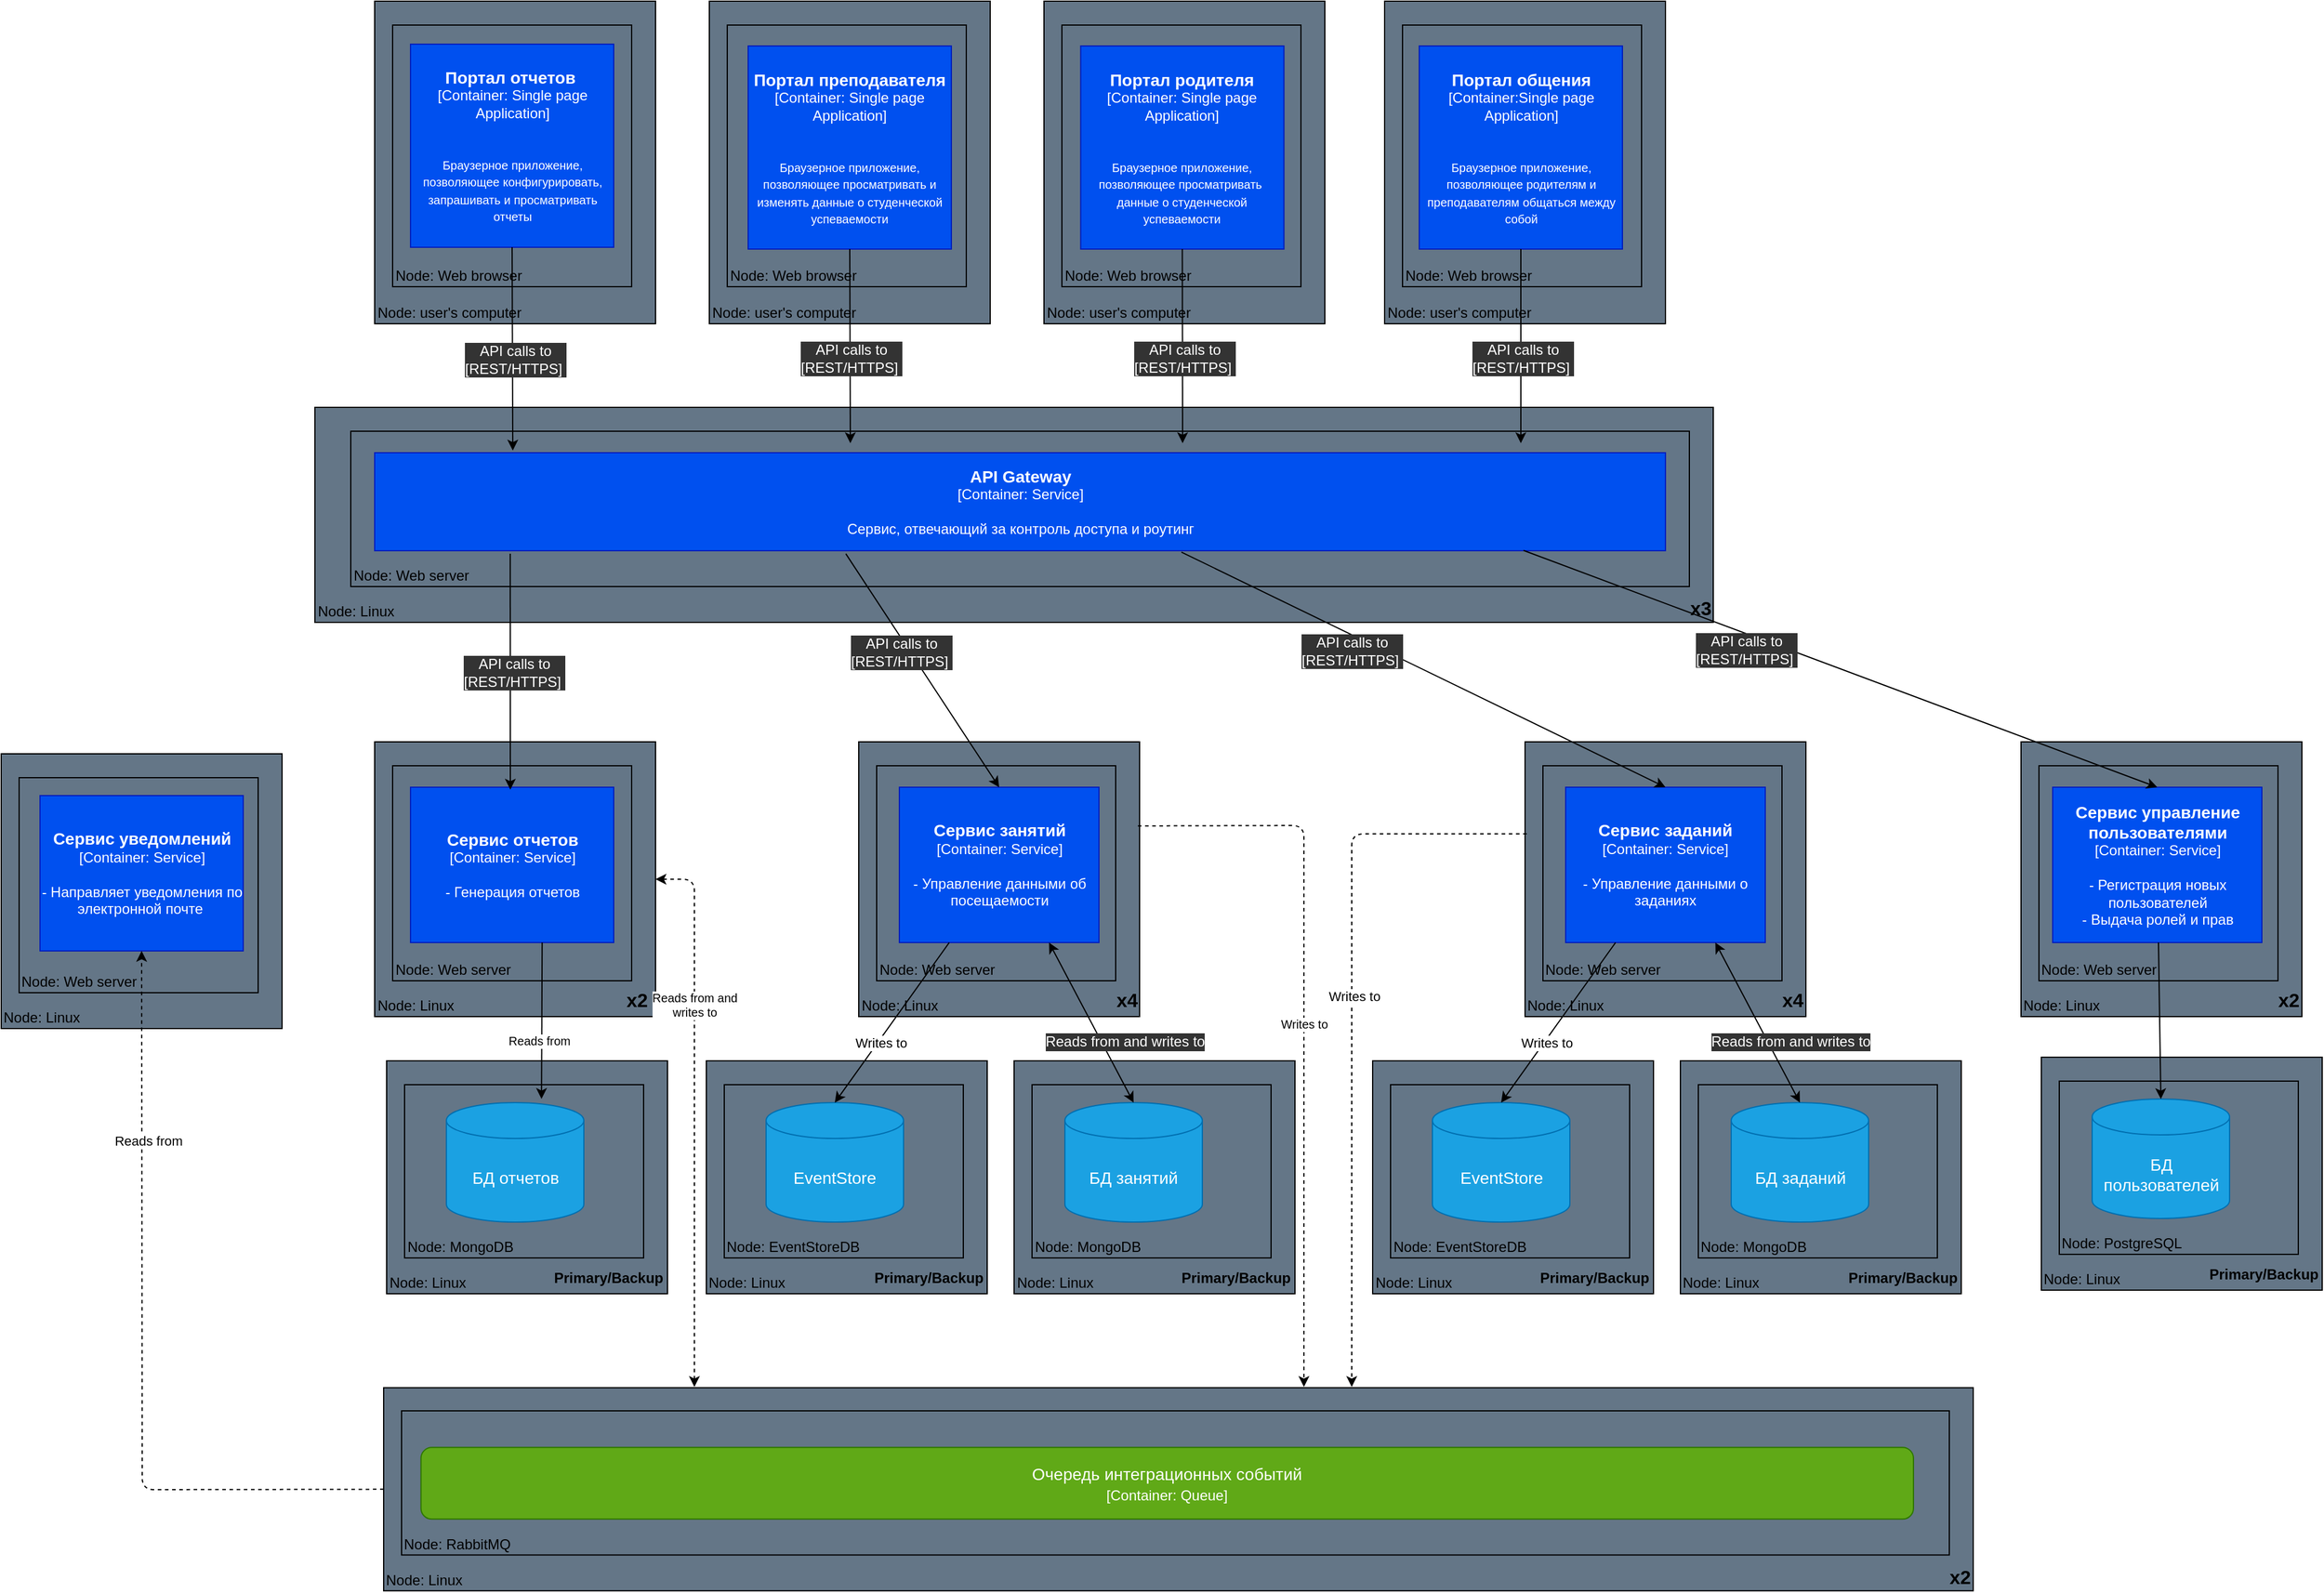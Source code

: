 <mxfile>
    <diagram id="bpkOkg_YQw8nwezcgyr8" name="Page-1">
        <mxGraphModel dx="1821" dy="1181" grid="1" gridSize="10" guides="1" tooltips="1" connect="1" arrows="1" fold="1" page="1" pageScale="1" pageWidth="850" pageHeight="1100" background="#FFFFFF" math="0" shadow="0">
            <root>
                <mxCell id="0"/>
                <mxCell id="1" parent="0"/>
                <mxCell id="143" value="&lt;font color=&quot;#000000&quot;&gt;Node: Linux&lt;/font&gt;" style="rounded=0;whiteSpace=wrap;html=1;fillColor=#647687;fontColor=#ffffff;strokeColor=#000000;verticalAlign=bottom;align=left;" parent="1" vertex="1">
                    <mxGeometry x="927.0" y="884" width="235" height="195" as="geometry"/>
                </mxCell>
                <mxCell id="144" value="&lt;div style=&quot;&quot;&gt;&lt;font color=&quot;#000000&quot;&gt;Node: PostgreSQL&lt;/font&gt;&lt;/div&gt;" style="rounded=0;whiteSpace=wrap;html=1;fillColor=#647687;fontColor=#ffffff;strokeColor=#000000;align=left;verticalAlign=bottom;" parent="1" vertex="1">
                    <mxGeometry x="942.0" y="904" width="200" height="145" as="geometry"/>
                </mxCell>
                <mxCell id="145" value="&lt;font style=&quot;font-size: 12px;&quot;&gt;Primary/Backup&lt;/font&gt;" style="rounded=0;whiteSpace=wrap;html=1;strokeColor=none;fontColor=#000000;labelBackgroundColor=none;fillColor=none;fontStyle=1;fontSize=14;verticalAlign=bottom;align=right;" parent="1" vertex="1">
                    <mxGeometry x="1040.75" y="1016" width="120" height="60" as="geometry"/>
                </mxCell>
                <mxCell id="137" value="&lt;font color=&quot;#000000&quot;&gt;Node: Linux&lt;/font&gt;" style="rounded=0;whiteSpace=wrap;html=1;fillColor=#647687;fontColor=#ffffff;strokeColor=#000000;verticalAlign=bottom;align=left;" parent="1" vertex="1">
                    <mxGeometry x="67.5" y="887" width="235" height="195" as="geometry"/>
                </mxCell>
                <mxCell id="138" value="&lt;div style=&quot;&quot;&gt;&lt;font color=&quot;#000000&quot;&gt;Node: MongoDB&lt;/font&gt;&lt;/div&gt;" style="rounded=0;whiteSpace=wrap;html=1;fillColor=#647687;fontColor=#ffffff;strokeColor=#000000;align=left;verticalAlign=bottom;" parent="1" vertex="1">
                    <mxGeometry x="82.5" y="907" width="200" height="145" as="geometry"/>
                </mxCell>
                <mxCell id="139" value="&lt;font style=&quot;font-size: 12px;&quot;&gt;Primary/Backup&lt;/font&gt;" style="rounded=0;whiteSpace=wrap;html=1;strokeColor=none;fontColor=#000000;labelBackgroundColor=none;fillColor=none;fontStyle=1;fontSize=14;verticalAlign=bottom;align=right;" parent="1" vertex="1">
                    <mxGeometry x="181.25" y="1019" width="120" height="60" as="geometry"/>
                </mxCell>
                <mxCell id="134" value="&lt;font color=&quot;#000000&quot;&gt;Node: Linux&lt;/font&gt;" style="rounded=0;whiteSpace=wrap;html=1;fillColor=#647687;fontColor=#ffffff;strokeColor=#000000;verticalAlign=bottom;align=left;" parent="1" vertex="1">
                    <mxGeometry x="-457.5" y="887" width="235" height="195" as="geometry"/>
                </mxCell>
                <mxCell id="135" value="&lt;div style=&quot;&quot;&gt;&lt;font color=&quot;#000000&quot;&gt;Node: MongoDB&lt;/font&gt;&lt;/div&gt;" style="rounded=0;whiteSpace=wrap;html=1;fillColor=#647687;fontColor=#ffffff;strokeColor=#000000;align=left;verticalAlign=bottom;" parent="1" vertex="1">
                    <mxGeometry x="-442.5" y="907" width="200" height="145" as="geometry"/>
                </mxCell>
                <mxCell id="136" value="&lt;font style=&quot;font-size: 12px;&quot;&gt;Primary/Backup&lt;/font&gt;" style="rounded=0;whiteSpace=wrap;html=1;strokeColor=none;fontColor=#000000;labelBackgroundColor=none;fillColor=none;fontStyle=1;fontSize=14;verticalAlign=bottom;align=right;" parent="1" vertex="1">
                    <mxGeometry x="-343.75" y="1019" width="120" height="60" as="geometry"/>
                </mxCell>
                <mxCell id="122" value="&lt;font color=&quot;#000000&quot;&gt;Node: Linux&lt;/font&gt;" style="rounded=0;whiteSpace=wrap;html=1;fillColor=#647687;fontColor=#ffffff;strokeColor=#000000;verticalAlign=bottom;align=left;" parent="1" vertex="1">
                    <mxGeometry x="-780" y="630" width="235" height="230" as="geometry"/>
                </mxCell>
                <mxCell id="123" value="&lt;div style=&quot;&quot;&gt;&lt;font color=&quot;#000000&quot;&gt;Node: Web server&lt;/font&gt;&lt;/div&gt;" style="rounded=0;whiteSpace=wrap;html=1;fillColor=#647687;fontColor=#ffffff;strokeColor=#000000;align=left;verticalAlign=bottom;" parent="1" vertex="1">
                    <mxGeometry x="-765" y="650" width="200" height="180" as="geometry"/>
                </mxCell>
                <mxCell id="119" value="&lt;font color=&quot;#000000&quot;&gt;Node:&amp;nbsp;&lt;/font&gt;&lt;span style=&quot;color: rgb(0, 0, 0);&quot;&gt;Linux&lt;/span&gt;" style="rounded=0;whiteSpace=wrap;html=1;fillColor=#647687;fontColor=#ffffff;strokeColor=#000000;verticalAlign=bottom;align=left;" parent="1" vertex="1">
                    <mxGeometry x="910.0" y="620" width="235" height="230" as="geometry"/>
                </mxCell>
                <mxCell id="120" value="&lt;div style=&quot;&quot;&gt;&lt;font color=&quot;#000000&quot;&gt;Node: Web server&lt;/font&gt;&lt;/div&gt;" style="rounded=0;whiteSpace=wrap;html=1;fillColor=#647687;fontColor=#ffffff;strokeColor=#000000;align=left;verticalAlign=bottom;" parent="1" vertex="1">
                    <mxGeometry x="925.0" y="640" width="200" height="180" as="geometry"/>
                </mxCell>
                <mxCell id="108" value="&lt;font color=&quot;#000000&quot;&gt;Node: Linux&lt;/font&gt;" style="rounded=0;whiteSpace=wrap;html=1;fillColor=#647687;fontColor=#ffffff;strokeColor=#000000;verticalAlign=bottom;align=left;" parent="1" vertex="1">
                    <mxGeometry x="-467.5" y="620" width="235" height="230" as="geometry"/>
                </mxCell>
                <mxCell id="109" value="&lt;div style=&quot;&quot;&gt;&lt;font color=&quot;#000000&quot;&gt;Node: Web server&lt;/font&gt;&lt;/div&gt;" style="rounded=0;whiteSpace=wrap;html=1;fillColor=#647687;fontColor=#ffffff;strokeColor=#000000;align=left;verticalAlign=bottom;" parent="1" vertex="1">
                    <mxGeometry x="-452.5" y="640" width="200" height="180" as="geometry"/>
                </mxCell>
                <mxCell id="105" value="&lt;font color=&quot;#000000&quot;&gt;Node: Linux&lt;/font&gt;" style="rounded=0;whiteSpace=wrap;html=1;fillColor=#647687;fontColor=#ffffff;strokeColor=#000000;verticalAlign=bottom;align=left;" parent="1" vertex="1">
                    <mxGeometry x="-517.5" y="340" width="1170" height="180" as="geometry"/>
                </mxCell>
                <mxCell id="106" value="&lt;div style=&quot;&quot;&gt;&lt;font color=&quot;#000000&quot;&gt;Node: Web server&lt;/font&gt;&lt;/div&gt;" style="rounded=0;whiteSpace=wrap;html=1;fillColor=#647687;fontColor=#ffffff;strokeColor=#000000;align=left;verticalAlign=bottom;" parent="1" vertex="1">
                    <mxGeometry x="-487.5" y="360" width="1120" height="130" as="geometry"/>
                </mxCell>
                <mxCell id="103" value="&lt;font color=&quot;#000000&quot;&gt;Node: user's computer&lt;/font&gt;" style="rounded=0;whiteSpace=wrap;html=1;fillColor=#647687;fontColor=#ffffff;strokeColor=#000000;verticalAlign=bottom;align=left;" parent="1" vertex="1">
                    <mxGeometry x="377.5" width="235" height="270" as="geometry"/>
                </mxCell>
                <mxCell id="104" value="&lt;div style=&quot;&quot;&gt;&lt;font color=&quot;#000000&quot;&gt;Node: Web browser&lt;/font&gt;&lt;/div&gt;" style="rounded=0;whiteSpace=wrap;html=1;fillColor=#647687;fontColor=#ffffff;strokeColor=#000000;align=left;verticalAlign=bottom;" parent="1" vertex="1">
                    <mxGeometry x="392.5" y="20" width="200" height="219" as="geometry"/>
                </mxCell>
                <mxCell id="101" value="&lt;font color=&quot;#000000&quot;&gt;Node: user's computer&lt;/font&gt;" style="rounded=0;whiteSpace=wrap;html=1;fillColor=#647687;fontColor=#ffffff;strokeColor=#000000;verticalAlign=bottom;align=left;" parent="1" vertex="1">
                    <mxGeometry x="92.5" width="235" height="270" as="geometry"/>
                </mxCell>
                <mxCell id="102" value="&lt;div style=&quot;&quot;&gt;&lt;font color=&quot;#000000&quot;&gt;Node: Web browser&lt;/font&gt;&lt;/div&gt;" style="rounded=0;whiteSpace=wrap;html=1;fillColor=#647687;fontColor=#ffffff;strokeColor=#000000;align=left;verticalAlign=bottom;" parent="1" vertex="1">
                    <mxGeometry x="107.5" y="20" width="200" height="219" as="geometry"/>
                </mxCell>
                <mxCell id="99" value="&lt;font color=&quot;#000000&quot;&gt;Node: user's computer&lt;/font&gt;" style="rounded=0;whiteSpace=wrap;html=1;fillColor=#647687;fontColor=#ffffff;strokeColor=#000000;verticalAlign=bottom;align=left;" parent="1" vertex="1">
                    <mxGeometry x="-187.5" width="235" height="270" as="geometry"/>
                </mxCell>
                <mxCell id="100" value="&lt;div style=&quot;&quot;&gt;&lt;font color=&quot;#000000&quot;&gt;Node: Web browser&lt;/font&gt;&lt;/div&gt;" style="rounded=0;whiteSpace=wrap;html=1;fillColor=#647687;fontColor=#ffffff;strokeColor=#000000;align=left;verticalAlign=bottom;" parent="1" vertex="1">
                    <mxGeometry x="-172.5" y="20" width="200" height="219" as="geometry"/>
                </mxCell>
                <mxCell id="98" value="&lt;font color=&quot;#000000&quot;&gt;Node: user's computer&lt;/font&gt;" style="rounded=0;whiteSpace=wrap;html=1;fillColor=#647687;fontColor=#ffffff;strokeColor=#000000;verticalAlign=bottom;align=left;" parent="1" vertex="1">
                    <mxGeometry x="-467.5" width="235" height="270" as="geometry"/>
                </mxCell>
                <mxCell id="97" value="&lt;div style=&quot;&quot;&gt;&lt;font color=&quot;#000000&quot;&gt;Node: Web browser&lt;/font&gt;&lt;/div&gt;" style="rounded=0;whiteSpace=wrap;html=1;fillColor=#647687;fontColor=#ffffff;strokeColor=#000000;align=left;verticalAlign=bottom;" parent="1" vertex="1">
                    <mxGeometry x="-452.5" y="20" width="200" height="219" as="geometry"/>
                </mxCell>
                <mxCell id="4" value="&lt;b&gt;&lt;font style=&quot;font-size: 14px;&quot;&gt;Портал преподавателя&lt;/font&gt;&lt;/b&gt;&lt;br&gt;[Container: Single page Application]&lt;br&gt;&lt;br&gt;&lt;br&gt;&lt;span style=&quot;font-size: 10px;&quot;&gt;Браузерное приложение, позволяющее просматривать и изменять данные о студенческой успеваемости&lt;/span&gt;" style="whiteSpace=wrap;html=1;aspect=fixed;fillColor=#0050ef;fontColor=#ffffff;strokeColor=#001DBC;" parent="1" vertex="1">
                    <mxGeometry x="-155" y="37.5" width="170" height="170" as="geometry"/>
                </mxCell>
                <mxCell id="5" value="&lt;b&gt;&lt;font style=&quot;font-size: 14px;&quot;&gt;Портал родителя&lt;/font&gt;&lt;/b&gt;&lt;br&gt;[Container: Single page Application]&lt;br&gt;&lt;br&gt;&lt;br&gt;&lt;span style=&quot;font-size: 10px;&quot;&gt;Браузерное приложение, позволяющее просматривать&amp;nbsp; данные о студенческой успеваемости&lt;/span&gt;" style="whiteSpace=wrap;html=1;aspect=fixed;fillColor=#0050ef;fontColor=#ffffff;strokeColor=#001DBC;" parent="1" vertex="1">
                    <mxGeometry x="123.25" y="37.5" width="170" height="170" as="geometry"/>
                </mxCell>
                <mxCell id="6" value="&lt;b style=&quot;font-size: 14px;&quot;&gt;Портал общения&lt;/b&gt;&lt;span style=&quot;font-size: 14px;&quot;&gt;&lt;b&gt;&lt;br&gt;&lt;/b&gt;&lt;/span&gt;[Container:Single page Application]&lt;br&gt;&lt;br&gt;&lt;br&gt;&lt;span style=&quot;font-size: 10px;&quot;&gt;Браузерное приложение, позволяющее родителям и преподавателям общаться между собой&lt;/span&gt;" style="whiteSpace=wrap;html=1;aspect=fixed;fillColor=#0050ef;fontColor=#ffffff;strokeColor=#001DBC;" parent="1" vertex="1">
                    <mxGeometry x="406.5" y="37.5" width="170" height="170" as="geometry"/>
                </mxCell>
                <mxCell id="8" value="&lt;font style=&quot;font-size: 14px;&quot;&gt;&lt;b&gt;API Gateway&lt;br&gt;&lt;/b&gt;&lt;/font&gt;[Container: Service]&lt;br&gt;&lt;br&gt;Сервис, отвечающий за контроль доступа и роутинг" style="rounded=0;whiteSpace=wrap;html=1;fillColor=#0050ef;fontColor=#ffffff;strokeColor=#001DBC;" parent="1" vertex="1">
                    <mxGeometry x="-467.5" y="378" width="1080" height="82" as="geometry"/>
                </mxCell>
                <mxCell id="10" value="" style="endArrow=classic;html=1;fontSize=10;strokeColor=#000000;exitX=0.5;exitY=1;exitDx=0;exitDy=0;" parent="1" source="4" edge="1">
                    <mxGeometry width="50" height="50" relative="1" as="geometry">
                        <mxPoint x="40.5" y="300" as="sourcePoint"/>
                        <mxPoint x="-69.5" y="370" as="targetPoint"/>
                    </mxGeometry>
                </mxCell>
                <mxCell id="11" value="API calls to&lt;br&gt;[REST/HTTPS]&amp;nbsp;" style="edgeLabel;html=1;align=center;verticalAlign=middle;resizable=0;points=[];fontSize=12;fontColor=#FFFFFF;labelBackgroundColor=#333333;" parent="10" vertex="1" connectable="0">
                    <mxGeometry x="-0.3" relative="1" as="geometry">
                        <mxPoint x="1" y="34" as="offset"/>
                    </mxGeometry>
                </mxCell>
                <mxCell id="15" value="" style="endArrow=classic;html=1;fontSize=10;strokeColor=#000000;exitX=0.5;exitY=1;exitDx=0;exitDy=0;" parent="1" source="5" edge="1">
                    <mxGeometry width="50" height="50" relative="1" as="geometry">
                        <mxPoint x="227.5" y="330" as="sourcePoint"/>
                        <mxPoint x="208.5" y="370" as="targetPoint"/>
                    </mxGeometry>
                </mxCell>
                <mxCell id="16" value="API calls to&lt;br&gt;[REST/HTTPS]&amp;nbsp;" style="edgeLabel;html=1;align=center;verticalAlign=middle;resizable=0;points=[];fontSize=12;fontColor=#FFFFFF;labelBackgroundColor=#333333;" parent="15" vertex="1" connectable="0">
                    <mxGeometry x="-0.3" relative="1" as="geometry">
                        <mxPoint x="1" y="34" as="offset"/>
                    </mxGeometry>
                </mxCell>
                <mxCell id="17" value="" style="endArrow=classic;html=1;fontSize=10;strokeColor=#000000;exitX=0.5;exitY=1;exitDx=0;exitDy=0;" parent="1" source="6" edge="1">
                    <mxGeometry width="50" height="50" relative="1" as="geometry">
                        <mxPoint x="60.5" y="320" as="sourcePoint"/>
                        <mxPoint x="491.5" y="370" as="targetPoint"/>
                    </mxGeometry>
                </mxCell>
                <mxCell id="18" value="API calls to&lt;br&gt;[REST/HTTPS]&amp;nbsp;" style="edgeLabel;html=1;align=center;verticalAlign=middle;resizable=0;points=[];fontSize=12;fontColor=#FFFFFF;labelBackgroundColor=#333333;" parent="17" vertex="1" connectable="0">
                    <mxGeometry x="-0.3" relative="1" as="geometry">
                        <mxPoint x="1" y="34" as="offset"/>
                    </mxGeometry>
                </mxCell>
                <mxCell id="20" value="&lt;b style=&quot;font-size: 14px;&quot;&gt;Сервис отчетов&lt;br&gt;&lt;/b&gt;[Container: Service]&lt;br&gt;&lt;br&gt;- Генерация отчетов" style="rounded=0;whiteSpace=wrap;html=1;fillColor=#0050ef;fontColor=#ffffff;strokeColor=#001DBC;" parent="1" vertex="1">
                    <mxGeometry x="-437.5" y="658" width="170" height="130" as="geometry"/>
                </mxCell>
                <mxCell id="28" value="&lt;b&gt;&lt;font style=&quot;font-size: 14px;&quot;&gt;Портал отчетов&amp;nbsp;&lt;/font&gt;&lt;/b&gt;&lt;br&gt;[Container: Single page Application]&lt;br&gt;&lt;br&gt;&lt;br&gt;&lt;span style=&quot;font-size: 10px;&quot;&gt;Браузерное приложение, позволяющее конфигурировать, запрашивать и просматривать отчеты&lt;/span&gt;" style="whiteSpace=wrap;html=1;aspect=fixed;fillColor=#0050ef;fontColor=#ffffff;strokeColor=#001DBC;" parent="1" vertex="1">
                    <mxGeometry x="-437.5" y="36" width="170" height="170" as="geometry"/>
                </mxCell>
                <mxCell id="29" value="БД отчетов" style="shape=cylinder3;whiteSpace=wrap;html=1;boundedLbl=1;backgroundOutline=1;size=15;fontSize=14;fillColor=#1ba1e2;fontColor=#ffffff;strokeColor=#006EAF;" parent="1" vertex="1">
                    <mxGeometry x="-407.5" y="922" width="115" height="100" as="geometry"/>
                </mxCell>
                <mxCell id="30" value="БД пользователей&lt;span style=&quot;color: rgba(0, 0, 0, 0); font-family: monospace; font-size: 0px; text-align: start;&quot;&gt;%3CmxGraphModel%3E%3Croot%3E%3CmxCell%20id%3D%220%22%2F%3E%3CmxCell%20id%3D%221%22%20parent%3D%220%22%2F%3E%3CmxCell%20id%3D%222%22%20value%3D%22%D0%91%D0%94%20%D0%B3%D0%BE%D1%82%D0%BE%D0%B2%D1%8B%D1%85%20%D0%BE%D1%82%D1%87%D0%B5%D1%82%D0%BE%D0%B2%22%20style%3D%22shape%3Dcylinder3%3BwhiteSpace%3Dwrap%3Bhtml%3D1%3BboundedLbl%3D1%3BbackgroundOutline%3D1%3Bsize%3D15%3BfontSize%3D14%3BfillColor%3D%230050ef%3BfontColor%3D%23ffffff%3BstrokeColor%3D%23001DBC%3B%22%20vertex%3D%221%22%20parent%3D%221%22%3E%3CmxGeometry%20x%3D%2215%22%20y%3D%22770%22%20width%3D%22115%22%20height%3D%22160%22%20as%3D%22geometry%22%2F%3E%3C%2FmxCell%3E%3C%2Froot%3E%3C%2FmxGraphModel%3E&lt;/span&gt;" style="shape=cylinder3;whiteSpace=wrap;html=1;boundedLbl=1;backgroundOutline=1;size=15;fontSize=14;fillColor=#1ba1e2;fontColor=#ffffff;strokeColor=#006EAF;" parent="1" vertex="1">
                    <mxGeometry x="969.5" y="919" width="115" height="100" as="geometry"/>
                </mxCell>
                <mxCell id="31" value="БД занятий&lt;span style=&quot;color: rgba(0, 0, 0, 0); font-family: monospace; font-size: 0px; text-align: start;&quot;&gt;%3CmxGraphModel%3E%3Croot%3E%3CmxCell%20id%3D%220%22%2F%3E%3CmxCell%20id%3D%221%22%20parent%3D%220%22%2F%3E%3CmxCell%20id%3D%222%22%20value%3D%22%D0%91%D0%94%20%D0%B3%D0%BE%D1%82%D0%BE%D0%B2%D1%8B%D1%85%20%D0%BE%D1%82%D1%87%D0%B5%D1%82%D0%BE%D0%B2%22%20style%3D%22shape%3Dcylinder3%3BwhiteSpace%3Dwrap%3Bhtml%3D1%3BboundedLbl%3D1%3BbackgroundOutline%3D1%3Bsize%3D15%3BfontSize%3D14%3BfillColor%3D%230050ef%3BfontColor%3D%23ffffff%3BstrokeColor%3D%23001DBC%3B%22%20vertex%3D%221%22%20parent%3D%221%22%3E%3CmxGeometry%20x%3D%2215%22%20y%3D%22770%22%20width%3D%22115%22%20height%3D%22160%22%20as%3D%22geometry%22%2F%3E%3C%2FmxCell%3E%3C%2Froot%3E%3C%2FmxGraphModel%3E&lt;/span&gt;" style="shape=cylinder3;whiteSpace=wrap;html=1;boundedLbl=1;backgroundOutline=1;size=15;fontSize=14;fillColor=#1ba1e2;fontColor=#ffffff;strokeColor=#006EAF;" parent="1" vertex="1">
                    <mxGeometry x="110" y="922" width="115" height="100" as="geometry"/>
                </mxCell>
                <mxCell id="45" value="&lt;b style=&quot;font-size: 14px;&quot;&gt;Сервис уведомлений&lt;br&gt;&lt;/b&gt;[Container: Service]&lt;br&gt;&lt;br&gt;- Направляет уведомления по электронной почте&amp;nbsp;" style="rounded=0;whiteSpace=wrap;html=1;fillColor=#0050ef;fontColor=#ffffff;strokeColor=#001DBC;" parent="1" vertex="1">
                    <mxGeometry x="-747.5" y="665" width="170" height="130" as="geometry"/>
                </mxCell>
                <mxCell id="59" value="" style="endArrow=classic;html=1;fontSize=10;exitX=0;exitY=0.5;exitDx=0;exitDy=0;entryX=0.5;entryY=1;entryDx=0;entryDy=0;rounded=1;dashed=1;strokeColor=#000000;" parent="1" source="181" target="45" edge="1">
                    <mxGeometry width="50" height="50" relative="1" as="geometry">
                        <mxPoint x="-731.25" y="970" as="sourcePoint"/>
                        <mxPoint x="-336.25" y="812" as="targetPoint"/>
                        <Array as="points">
                            <mxPoint x="-662" y="1246"/>
                        </Array>
                    </mxGeometry>
                </mxCell>
                <mxCell id="191" value="Reads from" style="edgeLabel;html=1;align=center;verticalAlign=middle;resizable=0;points=[];" vertex="1" connectable="0" parent="59">
                    <mxGeometry x="0.514" y="-5" relative="1" as="geometry">
                        <mxPoint as="offset"/>
                    </mxGeometry>
                </mxCell>
                <mxCell id="70" value="&lt;b style=&quot;font-size: 14px;&quot;&gt;Сервис управление пользователями&lt;br&gt;&lt;/b&gt;[Container: Service]&lt;br&gt;&lt;br&gt;- Регистрация новых пользователей&lt;br&gt;- Выдача ролей и прав" style="rounded=0;whiteSpace=wrap;html=1;fillColor=#0050ef;fontColor=#ffffff;strokeColor=#001DBC;" parent="1" vertex="1">
                    <mxGeometry x="936.5" y="658" width="175" height="130" as="geometry"/>
                </mxCell>
                <mxCell id="77" value="" style="endArrow=classic;html=1;fontSize=10;entryX=0.5;entryY=0;entryDx=0;entryDy=0;strokeColor=#000000;exitX=0;exitY=0;exitDx=0;exitDy=0;entryPerimeter=0;" parent="1" source="121" target="30" edge="1">
                    <mxGeometry width="50" height="50" relative="1" as="geometry">
                        <mxPoint x="920.0" y="758" as="sourcePoint"/>
                        <mxPoint x="795.0" y="988" as="targetPoint"/>
                    </mxGeometry>
                </mxCell>
                <mxCell id="91" value="" style="endArrow=classic;html=1;fontSize=10;strokeColor=#000000;exitX=0.5;exitY=1;exitDx=0;exitDy=0;entryX=0.107;entryY=-0.023;entryDx=0;entryDy=0;entryPerimeter=0;" parent="1" source="28" target="8" edge="1">
                    <mxGeometry width="50" height="50" relative="1" as="geometry">
                        <mxPoint x="50.5" y="310" as="sourcePoint"/>
                        <mxPoint x="-352.5" y="370" as="targetPoint"/>
                    </mxGeometry>
                </mxCell>
                <mxCell id="92" value="API calls to&lt;br&gt;[REST/HTTPS]&amp;nbsp;" style="edgeLabel;html=1;align=center;verticalAlign=middle;resizable=0;points=[];fontSize=12;fontColor=#FFFFFF;labelBackgroundColor=#333333;" parent="91" vertex="1" connectable="0">
                    <mxGeometry x="-0.3" relative="1" as="geometry">
                        <mxPoint x="2" y="34" as="offset"/>
                    </mxGeometry>
                </mxCell>
                <mxCell id="107" value="&lt;font style=&quot;font-size: 16px;&quot;&gt;x3&lt;/font&gt;" style="rounded=0;whiteSpace=wrap;html=1;strokeColor=none;fontColor=#000000;labelBackgroundColor=none;fillColor=none;fontStyle=1;fontSize=14;verticalAlign=bottom;align=right;" parent="1" vertex="1">
                    <mxGeometry x="532.5" y="460" width="120" height="60" as="geometry"/>
                </mxCell>
                <mxCell id="110" value="&lt;font style=&quot;font-size: 16px;&quot;&gt;x2&lt;/font&gt;" style="rounded=0;whiteSpace=wrap;html=1;strokeColor=none;fontColor=#000000;labelBackgroundColor=none;fillColor=none;fontStyle=1;fontSize=14;verticalAlign=bottom;align=right;" parent="1" vertex="1">
                    <mxGeometry x="-352.5" y="790" width="115" height="58" as="geometry"/>
                </mxCell>
                <mxCell id="121" value="&lt;font style=&quot;font-size: 16px;&quot;&gt;x2&lt;/font&gt;" style="rounded=0;whiteSpace=wrap;html=1;strokeColor=none;fontColor=#000000;labelBackgroundColor=none;fillColor=none;fontStyle=1;fontSize=14;verticalAlign=bottom;align=right;" parent="1" vertex="1">
                    <mxGeometry x="1025" y="788" width="120" height="60" as="geometry"/>
                </mxCell>
                <mxCell id="129" value="Reads from" style="endArrow=classic;html=1;fontSize=10;entryX=0.692;entryY=-0.031;entryDx=0;entryDy=0;strokeColor=#000000;exitX=0.75;exitY=1;exitDx=0;exitDy=0;entryPerimeter=0;" parent="1" target="29" edge="1">
                    <mxGeometry x="0.253" y="-2" width="50" height="50" relative="1" as="geometry">
                        <mxPoint x="-327.375" y="788" as="sourcePoint"/>
                        <mxPoint x="-327.5" y="1210" as="targetPoint"/>
                        <mxPoint as="offset"/>
                    </mxGeometry>
                </mxCell>
                <mxCell id="151" value="&lt;font color=&quot;#000000&quot;&gt;Node: Linux&lt;/font&gt;" style="rounded=0;whiteSpace=wrap;html=1;fillColor=#647687;fontColor=#ffffff;strokeColor=#000000;verticalAlign=bottom;align=left;" vertex="1" parent="1">
                    <mxGeometry x="-190" y="887" width="235" height="195" as="geometry"/>
                </mxCell>
                <mxCell id="152" value="&lt;div style=&quot;&quot;&gt;&lt;font color=&quot;#000000&quot;&gt;Node: EventStoreDB&lt;/font&gt;&lt;/div&gt;" style="rounded=0;whiteSpace=wrap;html=1;fillColor=#647687;fontColor=#ffffff;strokeColor=#000000;align=left;verticalAlign=bottom;" vertex="1" parent="1">
                    <mxGeometry x="-175" y="907" width="200" height="145" as="geometry"/>
                </mxCell>
                <mxCell id="153" value="&lt;font style=&quot;font-size: 12px;&quot;&gt;Primary/Backup&lt;/font&gt;" style="rounded=0;whiteSpace=wrap;html=1;strokeColor=none;fontColor=#000000;labelBackgroundColor=none;fillColor=none;fontStyle=1;fontSize=14;verticalAlign=bottom;align=right;" vertex="1" parent="1">
                    <mxGeometry x="-76.25" y="1019" width="120" height="60" as="geometry"/>
                </mxCell>
                <mxCell id="154" value="EventStore" style="shape=cylinder3;whiteSpace=wrap;html=1;boundedLbl=1;backgroundOutline=1;size=15;fontSize=14;fillColor=#1ba1e2;fontColor=#ffffff;strokeColor=#006EAF;" vertex="1" parent="1">
                    <mxGeometry x="-140" y="922" width="115" height="100" as="geometry"/>
                </mxCell>
                <mxCell id="155" value="&lt;font color=&quot;#000000&quot;&gt;Node: Linux&lt;/font&gt;" style="rounded=0;whiteSpace=wrap;html=1;fillColor=#647687;fontColor=#ffffff;strokeColor=#000000;verticalAlign=bottom;align=left;" vertex="1" parent="1">
                    <mxGeometry x="-62.5" y="620" width="235" height="230" as="geometry"/>
                </mxCell>
                <mxCell id="156" value="&lt;div style=&quot;&quot;&gt;&lt;font color=&quot;#000000&quot;&gt;Node: Web server&lt;/font&gt;&lt;/div&gt;" style="rounded=0;whiteSpace=wrap;html=1;fillColor=#647687;fontColor=#ffffff;strokeColor=#000000;align=left;verticalAlign=bottom;" vertex="1" parent="1">
                    <mxGeometry x="-47.5" y="640" width="200" height="180" as="geometry"/>
                </mxCell>
                <mxCell id="157" value="&lt;font style=&quot;font-size: 16px;&quot;&gt;x4&lt;/font&gt;" style="rounded=0;whiteSpace=wrap;html=1;strokeColor=none;fontColor=#000000;labelBackgroundColor=none;fillColor=none;fontStyle=1;fontSize=14;verticalAlign=bottom;align=right;" vertex="1" parent="1">
                    <mxGeometry x="52.5" y="788" width="120" height="60" as="geometry"/>
                </mxCell>
                <mxCell id="158" value="&lt;b style=&quot;font-size: 14px;&quot;&gt;Сервис занятий&lt;br&gt;&lt;/b&gt;[Container: Service]&lt;br&gt;&lt;br&gt;- Управление данными об посещаемости" style="rounded=0;whiteSpace=wrap;html=1;fillColor=#0050ef;fontColor=#ffffff;strokeColor=#001DBC;" vertex="1" parent="1">
                    <mxGeometry x="-28.5" y="658" width="167" height="130" as="geometry"/>
                </mxCell>
                <mxCell id="68" value="" style="endArrow=classic;html=1;fontSize=10;strokeColor=#000000;entryX=0.5;entryY=0;entryDx=0;entryDy=0;entryPerimeter=0;startArrow=classic;startFill=1;exitX=0.75;exitY=1;exitDx=0;exitDy=0;" parent="1" source="158" target="31" edge="1">
                    <mxGeometry width="50" height="50" relative="1" as="geometry">
                        <mxPoint x="77.5" y="768" as="sourcePoint"/>
                        <mxPoint x="380.5" y="438" as="targetPoint"/>
                    </mxGeometry>
                </mxCell>
                <mxCell id="69" value="Reads from and writes to" style="edgeLabel;html=1;align=center;verticalAlign=middle;resizable=0;points=[];fontSize=12;fontColor=#FFFFFF;labelBackgroundColor=#333333;" parent="68" vertex="1" connectable="0">
                    <mxGeometry x="-0.3" relative="1" as="geometry">
                        <mxPoint x="38" y="36" as="offset"/>
                    </mxGeometry>
                </mxCell>
                <mxCell id="159" value="" style="endArrow=classic;html=1;fontSize=10;entryX=0.5;entryY=0;entryDx=0;entryDy=0;strokeColor=#000000;exitX=0.25;exitY=1;exitDx=0;exitDy=0;entryPerimeter=0;" edge="1" parent="1" source="158" target="154">
                    <mxGeometry width="50" height="50" relative="1" as="geometry">
                        <mxPoint x="-215.645" y="640" as="sourcePoint"/>
                        <mxPoint x="-215.77" y="1042" as="targetPoint"/>
                    </mxGeometry>
                </mxCell>
                <mxCell id="163" value="Writes to" style="edgeLabel;html=1;align=center;verticalAlign=middle;resizable=0;points=[];" vertex="1" connectable="0" parent="159">
                    <mxGeometry x="0.24" y="2" relative="1" as="geometry">
                        <mxPoint as="offset"/>
                    </mxGeometry>
                </mxCell>
                <mxCell id="164" value="&lt;font color=&quot;#000000&quot;&gt;Node: Linux&lt;/font&gt;" style="rounded=0;whiteSpace=wrap;html=1;fillColor=#647687;fontColor=#ffffff;strokeColor=#000000;verticalAlign=bottom;align=left;" vertex="1" parent="1">
                    <mxGeometry x="625" y="887" width="235" height="195" as="geometry"/>
                </mxCell>
                <mxCell id="165" value="&lt;div style=&quot;&quot;&gt;&lt;font color=&quot;#000000&quot;&gt;Node: MongoDB&lt;/font&gt;&lt;/div&gt;" style="rounded=0;whiteSpace=wrap;html=1;fillColor=#647687;fontColor=#ffffff;strokeColor=#000000;align=left;verticalAlign=bottom;" vertex="1" parent="1">
                    <mxGeometry x="640" y="907" width="200" height="145" as="geometry"/>
                </mxCell>
                <mxCell id="166" value="&lt;font style=&quot;font-size: 12px;&quot;&gt;Primary/Backup&lt;/font&gt;" style="rounded=0;whiteSpace=wrap;html=1;strokeColor=none;fontColor=#000000;labelBackgroundColor=none;fillColor=none;fontStyle=1;fontSize=14;verticalAlign=bottom;align=right;" vertex="1" parent="1">
                    <mxGeometry x="738.75" y="1019" width="120" height="60" as="geometry"/>
                </mxCell>
                <mxCell id="167" value="БД заданий&lt;span style=&quot;color: rgba(0, 0, 0, 0); font-family: monospace; font-size: 0px; text-align: start;&quot;&gt;%3CmxGraphModel%3E%3Croot%3E%3CmxCell%20id%3D%220%22%2F%3E%3CmxCell%20id%3D%221%22%20parent%3D%220%22%2F%3E%3CmxCell%20id%3D%222%22%20value%3D%22%D0%91%D0%94%20%D0%B3%D0%BE%D1%82%D0%BE%D0%B2%D1%8B%D1%85%20%D0%BE%D1%82%D1%87%D0%B5%D1%82%D0%BE%D0%B2%22%20style%3D%22shape%3Dcylinder3%3BwhiteSpace%3Dwrap%3Bhtml%3D1%3BboundedLbl%3D1%3BbackgroundOutline%3D1%3Bsize%3D15%3BfontSize%3D14%3BfillColor%3D%230050ef%3BfontColor%3D%23ffffff%3BstrokeColor%3D%23001DBC%3B%22%20vertex%3D%221%22%20parent%3D%221%22%3E%3CmxGeometry%20x%3D%2215%22%20y%3D%22770%22%20width%3D%22115%22%20height%3D%22160%22%20as%3D%22geometry%22%2F%3E%3C%2FmxCell%3E%3C%2Froot%3E%3C%2FmxGraphModel%3E&lt;/span&gt;" style="shape=cylinder3;whiteSpace=wrap;html=1;boundedLbl=1;backgroundOutline=1;size=15;fontSize=14;fillColor=#1ba1e2;fontColor=#ffffff;strokeColor=#006EAF;" vertex="1" parent="1">
                    <mxGeometry x="667.5" y="922" width="115" height="100" as="geometry"/>
                </mxCell>
                <mxCell id="168" value="&lt;font color=&quot;#000000&quot;&gt;Node: Linux&lt;/font&gt;" style="rounded=0;whiteSpace=wrap;html=1;fillColor=#647687;fontColor=#ffffff;strokeColor=#000000;verticalAlign=bottom;align=left;" vertex="1" parent="1">
                    <mxGeometry x="367.5" y="887" width="235" height="195" as="geometry"/>
                </mxCell>
                <mxCell id="169" value="&lt;div style=&quot;&quot;&gt;&lt;font color=&quot;#000000&quot;&gt;Node: EventStoreDB&lt;/font&gt;&lt;/div&gt;" style="rounded=0;whiteSpace=wrap;html=1;fillColor=#647687;fontColor=#ffffff;strokeColor=#000000;align=left;verticalAlign=bottom;" vertex="1" parent="1">
                    <mxGeometry x="382.5" y="907" width="200" height="145" as="geometry"/>
                </mxCell>
                <mxCell id="170" value="&lt;font style=&quot;font-size: 12px;&quot;&gt;Primary/Backup&lt;/font&gt;" style="rounded=0;whiteSpace=wrap;html=1;strokeColor=none;fontColor=#000000;labelBackgroundColor=none;fillColor=none;fontStyle=1;fontSize=14;verticalAlign=bottom;align=right;" vertex="1" parent="1">
                    <mxGeometry x="481.25" y="1019" width="120" height="60" as="geometry"/>
                </mxCell>
                <mxCell id="171" value="EventStore" style="shape=cylinder3;whiteSpace=wrap;html=1;boundedLbl=1;backgroundOutline=1;size=15;fontSize=14;fillColor=#1ba1e2;fontColor=#ffffff;strokeColor=#006EAF;" vertex="1" parent="1">
                    <mxGeometry x="417.5" y="922" width="115" height="100" as="geometry"/>
                </mxCell>
                <mxCell id="172" value="&lt;font color=&quot;#000000&quot;&gt;Node: Linux&lt;/font&gt;" style="rounded=0;whiteSpace=wrap;html=1;fillColor=#647687;fontColor=#ffffff;strokeColor=#000000;verticalAlign=bottom;align=left;" vertex="1" parent="1">
                    <mxGeometry x="495" y="620" width="235" height="230" as="geometry"/>
                </mxCell>
                <mxCell id="173" value="&lt;div style=&quot;&quot;&gt;&lt;font color=&quot;#000000&quot;&gt;Node: Web server&lt;/font&gt;&lt;/div&gt;" style="rounded=0;whiteSpace=wrap;html=1;fillColor=#647687;fontColor=#ffffff;strokeColor=#000000;align=left;verticalAlign=bottom;" vertex="1" parent="1">
                    <mxGeometry x="510" y="640" width="200" height="180" as="geometry"/>
                </mxCell>
                <mxCell id="174" value="&lt;font style=&quot;font-size: 16px;&quot;&gt;x4&lt;/font&gt;" style="rounded=0;whiteSpace=wrap;html=1;strokeColor=none;fontColor=#000000;labelBackgroundColor=none;fillColor=none;fontStyle=1;fontSize=14;verticalAlign=bottom;align=right;" vertex="1" parent="1">
                    <mxGeometry x="610" y="788" width="120" height="60" as="geometry"/>
                </mxCell>
                <mxCell id="175" value="&lt;b style=&quot;font-size: 14px;&quot;&gt;Сервис заданий&lt;br&gt;&lt;/b&gt;[Container: Service]&lt;br&gt;&lt;br&gt;- Управление данными о заданиях" style="rounded=0;whiteSpace=wrap;html=1;fillColor=#0050ef;fontColor=#ffffff;strokeColor=#001DBC;" vertex="1" parent="1">
                    <mxGeometry x="529" y="658" width="167" height="130" as="geometry"/>
                </mxCell>
                <mxCell id="176" value="" style="endArrow=classic;html=1;fontSize=10;strokeColor=#000000;entryX=0.5;entryY=0;entryDx=0;entryDy=0;entryPerimeter=0;startArrow=classic;startFill=1;exitX=0.75;exitY=1;exitDx=0;exitDy=0;" edge="1" parent="1" source="175" target="167">
                    <mxGeometry width="50" height="50" relative="1" as="geometry">
                        <mxPoint x="635" y="768" as="sourcePoint"/>
                        <mxPoint x="938" y="438" as="targetPoint"/>
                    </mxGeometry>
                </mxCell>
                <mxCell id="177" value="Reads from and writes to" style="edgeLabel;html=1;align=center;verticalAlign=middle;resizable=0;points=[];fontSize=12;fontColor=#FFFFFF;labelBackgroundColor=#333333;" vertex="1" connectable="0" parent="176">
                    <mxGeometry x="-0.3" relative="1" as="geometry">
                        <mxPoint x="38" y="36" as="offset"/>
                    </mxGeometry>
                </mxCell>
                <mxCell id="178" value="" style="endArrow=classic;html=1;fontSize=10;entryX=0.5;entryY=0;entryDx=0;entryDy=0;strokeColor=#000000;exitX=0.25;exitY=1;exitDx=0;exitDy=0;entryPerimeter=0;" edge="1" parent="1" source="175" target="171">
                    <mxGeometry width="50" height="50" relative="1" as="geometry">
                        <mxPoint x="341.855" y="640" as="sourcePoint"/>
                        <mxPoint x="341.73" y="1042" as="targetPoint"/>
                    </mxGeometry>
                </mxCell>
                <mxCell id="179" value="Writes to" style="edgeLabel;html=1;align=center;verticalAlign=middle;resizable=0;points=[];" vertex="1" connectable="0" parent="178">
                    <mxGeometry x="0.24" y="2" relative="1" as="geometry">
                        <mxPoint as="offset"/>
                    </mxGeometry>
                </mxCell>
                <mxCell id="181" value="&lt;font color=&quot;#000000&quot;&gt;Node: Linux&lt;/font&gt;" style="rounded=0;whiteSpace=wrap;html=1;fillColor=#647687;fontColor=#ffffff;strokeColor=#000000;verticalAlign=bottom;align=left;" vertex="1" parent="1">
                    <mxGeometry x="-460" y="1160.67" width="1330" height="170" as="geometry"/>
                </mxCell>
                <mxCell id="182" value="&lt;div style=&quot;&quot;&gt;&lt;font color=&quot;#000000&quot;&gt;Node: RabbitMQ&lt;/font&gt;&lt;/div&gt;" style="rounded=0;whiteSpace=wrap;html=1;fillColor=#647687;fontColor=#ffffff;strokeColor=#000000;align=left;verticalAlign=bottom;" vertex="1" parent="1">
                    <mxGeometry x="-445" y="1180" width="1295" height="120.67" as="geometry"/>
                </mxCell>
                <mxCell id="183" value="Очередь интеграционных событий&lt;br&gt;&lt;span style=&quot;font-size: 12px;&quot;&gt;[Container: Queue]&lt;/span&gt;" style="rounded=1;whiteSpace=wrap;html=1;labelBackgroundColor=#;fontSize=14;fontColor=#ffffff;fillColor=#60a917;strokeColor=#2D7600;" vertex="1" parent="1">
                    <mxGeometry x="-428.75" y="1210.67" width="1248.75" height="60" as="geometry"/>
                </mxCell>
                <mxCell id="185" value="&lt;font style=&quot;font-size: 16px;&quot;&gt;x2&lt;/font&gt;" style="rounded=0;whiteSpace=wrap;html=1;strokeColor=none;fontColor=#000000;labelBackgroundColor=none;fillColor=none;fontStyle=1;fontSize=14;verticalAlign=bottom;align=right;" vertex="1" parent="1">
                    <mxGeometry x="750" y="1270.67" width="120" height="60" as="geometry"/>
                </mxCell>
                <mxCell id="186" value="Reads from and&lt;br&gt;writes to" style="endArrow=classic;html=1;fontSize=10;exitX=1;exitY=0.5;exitDx=0;exitDy=0;rounded=1;dashed=1;strokeColor=#000000;startArrow=classic;startFill=1;" edge="1" parent="1" source="108">
                    <mxGeometry x="-0.399" width="50" height="50" relative="1" as="geometry">
                        <mxPoint x="-578.75" y="1266" as="sourcePoint"/>
                        <mxPoint x="-200" y="1160" as="targetPoint"/>
                        <Array as="points">
                            <mxPoint x="-200" y="735"/>
                        </Array>
                        <mxPoint as="offset"/>
                    </mxGeometry>
                </mxCell>
                <mxCell id="187" value="Writes to" style="endArrow=classic;html=1;fontSize=10;exitX=0.994;exitY=0.306;exitDx=0;exitDy=0;rounded=1;dashed=1;strokeColor=#000000;exitPerimeter=0;" edge="1" parent="1" source="155">
                    <mxGeometry width="50" height="50" relative="1" as="geometry">
                        <mxPoint x="302.5" y="690" as="sourcePoint"/>
                        <mxPoint x="310" y="1160" as="targetPoint"/>
                        <Array as="points">
                            <mxPoint x="310" y="690"/>
                        </Array>
                    </mxGeometry>
                </mxCell>
                <mxCell id="188" value="" style="endArrow=classic;html=1;fontSize=10;exitX=0.006;exitY=0.335;exitDx=0;exitDy=0;rounded=1;dashed=1;strokeColor=#000000;exitPerimeter=0;" edge="1" parent="1" source="172">
                    <mxGeometry width="50" height="50" relative="1" as="geometry">
                        <mxPoint x="181.09" y="700.38" as="sourcePoint"/>
                        <mxPoint x="350" y="1160" as="targetPoint"/>
                        <Array as="points">
                            <mxPoint x="350" y="697"/>
                        </Array>
                    </mxGeometry>
                </mxCell>
                <mxCell id="190" value="Writes to" style="edgeLabel;html=1;align=center;verticalAlign=middle;resizable=0;points=[];" vertex="1" connectable="0" parent="188">
                    <mxGeometry x="-0.073" y="2" relative="1" as="geometry">
                        <mxPoint as="offset"/>
                    </mxGeometry>
                </mxCell>
                <mxCell id="26" value="" style="endArrow=classic;html=1;fontSize=10;strokeColor=#000000;exitX=0.105;exitY=1.031;exitDx=0;exitDy=0;exitPerimeter=0;" parent="1" source="8" edge="1">
                    <mxGeometry width="50" height="50" relative="1" as="geometry">
                        <mxPoint x="-177.5" y="460" as="sourcePoint"/>
                        <mxPoint x="-354" y="660" as="targetPoint"/>
                    </mxGeometry>
                </mxCell>
                <mxCell id="27" value="API calls to&lt;br&gt;[REST/HTTPS]&amp;nbsp;" style="edgeLabel;html=1;align=center;verticalAlign=middle;resizable=0;points=[];fontSize=12;fontColor=#FFFFFF;labelBackgroundColor=#333333;" parent="26" vertex="1" connectable="0">
                    <mxGeometry x="-0.3" relative="1" as="geometry">
                        <mxPoint x="3" y="30" as="offset"/>
                    </mxGeometry>
                </mxCell>
                <mxCell id="71" value="" style="endArrow=classic;html=1;fontSize=10;entryX=0.5;entryY=0;entryDx=0;entryDy=0;strokeColor=#000000;exitX=0.625;exitY=1.014;exitDx=0;exitDy=0;exitPerimeter=0;" parent="1" source="8" target="175" edge="1">
                    <mxGeometry width="50" height="50" relative="1" as="geometry">
                        <mxPoint x="112.5" y="620" as="sourcePoint"/>
                        <mxPoint x="207.0" y="658" as="targetPoint"/>
                    </mxGeometry>
                </mxCell>
                <mxCell id="72" value="API calls to&lt;br&gt;[REST/HTTPS]&amp;nbsp;" style="edgeLabel;html=1;align=center;verticalAlign=middle;resizable=0;points=[];fontSize=12;fontColor=#FFFFFF;labelBackgroundColor=#333333;" parent="71" vertex="1" connectable="0">
                    <mxGeometry x="-0.3" relative="1" as="geometry">
                        <mxPoint x="1" y="14" as="offset"/>
                    </mxGeometry>
                </mxCell>
                <mxCell id="73" value="" style="endArrow=classic;html=1;fontSize=10;entryX=0.5;entryY=0;entryDx=0;entryDy=0;strokeColor=#000000;exitX=0.365;exitY=1.031;exitDx=0;exitDy=0;exitPerimeter=0;" parent="1" source="8" target="158" edge="1">
                    <mxGeometry width="50" height="50" relative="1" as="geometry">
                        <mxPoint x="49.5" y="460" as="sourcePoint"/>
                        <mxPoint x="-72.5" y="658" as="targetPoint"/>
                    </mxGeometry>
                </mxCell>
                <mxCell id="74" value="API calls to&lt;br&gt;[REST/HTTPS]&amp;nbsp;" style="edgeLabel;html=1;align=center;verticalAlign=middle;resizable=0;points=[];fontSize=12;fontColor=#FFFFFF;labelBackgroundColor=#333333;" parent="73" vertex="1" connectable="0">
                    <mxGeometry x="-0.3" relative="1" as="geometry">
                        <mxPoint x="1" y="14" as="offset"/>
                    </mxGeometry>
                </mxCell>
                <mxCell id="75" value="" style="endArrow=classic;html=1;fontSize=10;entryX=0.5;entryY=0;entryDx=0;entryDy=0;strokeColor=#000000;exitX=0.89;exitY=0.997;exitDx=0;exitDy=0;exitPerimeter=0;" parent="1" source="8" target="70" edge="1">
                    <mxGeometry width="50" height="50" relative="1" as="geometry">
                        <mxPoint x="145" y="490" as="sourcePoint"/>
                        <mxPoint x="47.5" y="540" as="targetPoint"/>
                    </mxGeometry>
                </mxCell>
                <mxCell id="76" value="API calls to&lt;br&gt;[REST/HTTPS]&amp;nbsp;" style="edgeLabel;html=1;align=center;verticalAlign=middle;resizable=0;points=[];fontSize=12;fontColor=#FFFFFF;labelBackgroundColor=#333333;" parent="75" vertex="1" connectable="0">
                    <mxGeometry x="-0.3" relative="1" as="geometry">
                        <mxPoint x="1" y="14" as="offset"/>
                    </mxGeometry>
                </mxCell>
            </root>
        </mxGraphModel>
    </diagram>
</mxfile>